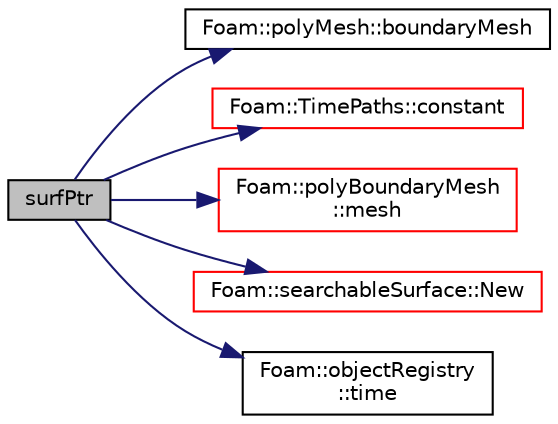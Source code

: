 digraph "surfPtr"
{
  bgcolor="transparent";
  edge [fontname="Helvetica",fontsize="10",labelfontname="Helvetica",labelfontsize="10"];
  node [fontname="Helvetica",fontsize="10",shape=record];
  rankdir="LR";
  Node3243 [label="surfPtr",height=0.2,width=0.4,color="black", fillcolor="grey75", style="filled", fontcolor="black"];
  Node3243 -> Node3244 [color="midnightblue",fontsize="10",style="solid",fontname="Helvetica"];
  Node3244 [label="Foam::polyMesh::boundaryMesh",height=0.2,width=0.4,color="black",URL="$a28565.html#a9f2b68c134340291eda6197f47f25484",tooltip="Return boundary mesh. "];
  Node3243 -> Node3245 [color="midnightblue",fontsize="10",style="solid",fontname="Helvetica"];
  Node3245 [label="Foam::TimePaths::constant",height=0.2,width=0.4,color="red",URL="$a27461.html#ab16cfc6e7be33ff5683a856ae077433c",tooltip="Return constant name. "];
  Node3243 -> Node3247 [color="midnightblue",fontsize="10",style="solid",fontname="Helvetica"];
  Node3247 [label="Foam::polyBoundaryMesh\l::mesh",height=0.2,width=0.4,color="red",URL="$a28557.html#ae78c91f8ff731c07ccc4351d9fe861ba",tooltip="Return the mesh reference. "];
  Node3243 -> Node3418 [color="midnightblue",fontsize="10",style="solid",fontname="Helvetica"];
  Node3418 [label="Foam::searchableSurface::New",height=0.2,width=0.4,color="red",URL="$a26369.html#a9dee63d319c83c226c226575d5f61084",tooltip="Return a reference to the selected searchableSurface. "];
  Node3243 -> Node3419 [color="midnightblue",fontsize="10",style="solid",fontname="Helvetica"];
  Node3419 [label="Foam::objectRegistry\l::time",height=0.2,width=0.4,color="black",URL="$a27433.html#a0d94096809fe3376b29a2a29ca11bb18",tooltip="Return time. "];
}

